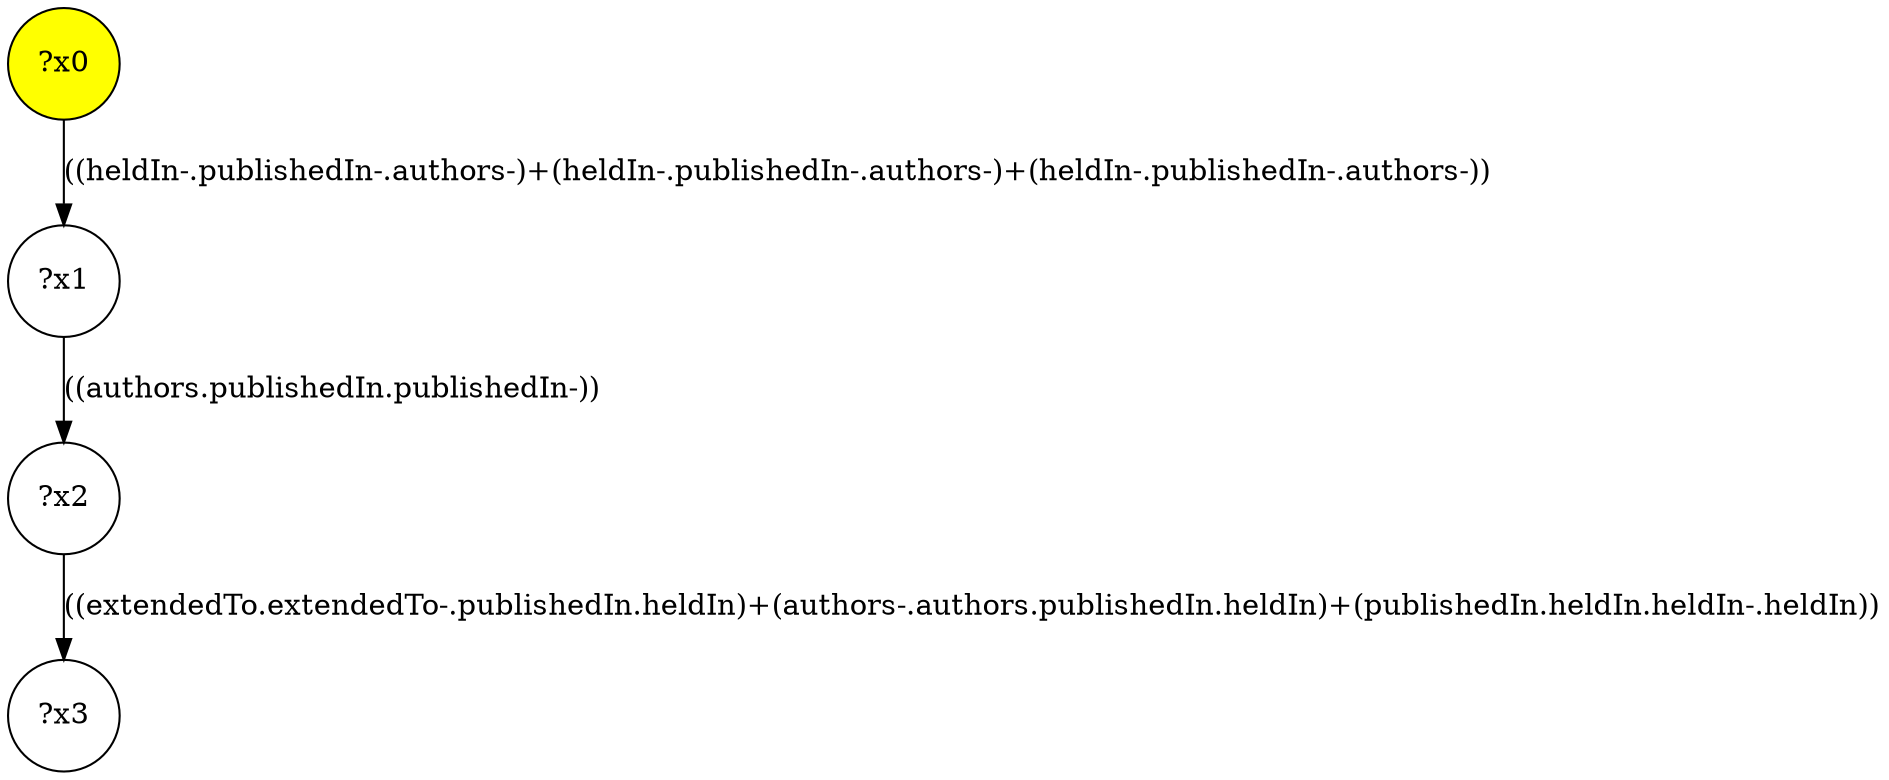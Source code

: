 digraph g {
	x0 [fillcolor="yellow", style="filled," shape=circle, label="?x0"];
	x1 [shape=circle, label="?x1"];
	x0 -> x1 [label="((heldIn-.publishedIn-.authors-)+(heldIn-.publishedIn-.authors-)+(heldIn-.publishedIn-.authors-))"];
	x2 [shape=circle, label="?x2"];
	x1 -> x2 [label="((authors.publishedIn.publishedIn-))"];
	x3 [shape=circle, label="?x3"];
	x2 -> x3 [label="((extendedTo.extendedTo-.publishedIn.heldIn)+(authors-.authors.publishedIn.heldIn)+(publishedIn.heldIn.heldIn-.heldIn))"];
}

